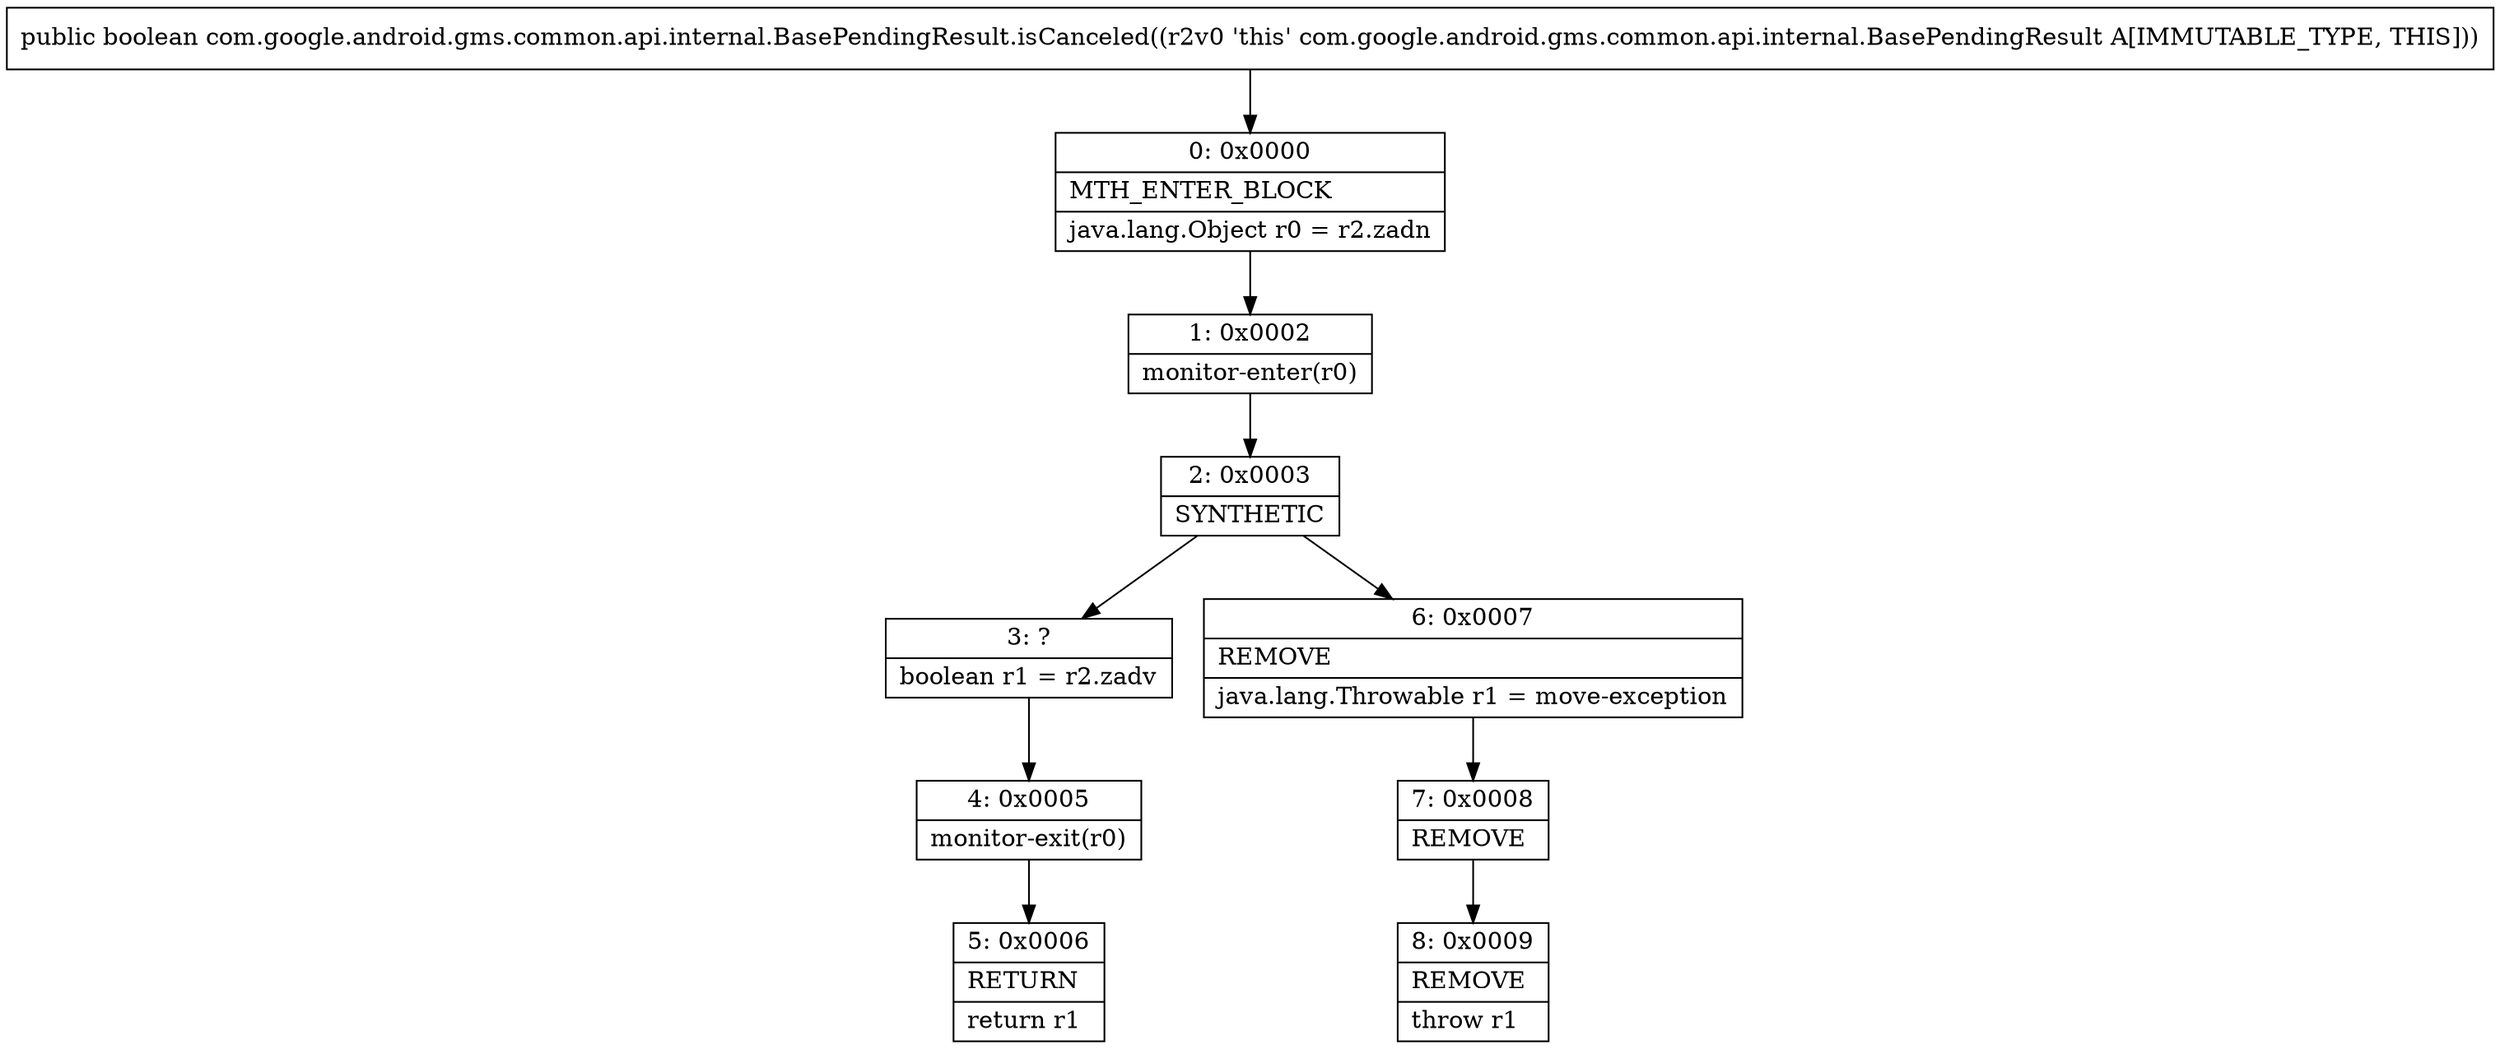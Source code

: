 digraph "CFG forcom.google.android.gms.common.api.internal.BasePendingResult.isCanceled()Z" {
Node_0 [shape=record,label="{0\:\ 0x0000|MTH_ENTER_BLOCK\l|java.lang.Object r0 = r2.zadn\l}"];
Node_1 [shape=record,label="{1\:\ 0x0002|monitor\-enter(r0)\l}"];
Node_2 [shape=record,label="{2\:\ 0x0003|SYNTHETIC\l}"];
Node_3 [shape=record,label="{3\:\ ?|boolean r1 = r2.zadv\l}"];
Node_4 [shape=record,label="{4\:\ 0x0005|monitor\-exit(r0)\l}"];
Node_5 [shape=record,label="{5\:\ 0x0006|RETURN\l|return r1\l}"];
Node_6 [shape=record,label="{6\:\ 0x0007|REMOVE\l|java.lang.Throwable r1 = move\-exception\l}"];
Node_7 [shape=record,label="{7\:\ 0x0008|REMOVE\l}"];
Node_8 [shape=record,label="{8\:\ 0x0009|REMOVE\l|throw r1\l}"];
MethodNode[shape=record,label="{public boolean com.google.android.gms.common.api.internal.BasePendingResult.isCanceled((r2v0 'this' com.google.android.gms.common.api.internal.BasePendingResult A[IMMUTABLE_TYPE, THIS])) }"];
MethodNode -> Node_0;
Node_0 -> Node_1;
Node_1 -> Node_2;
Node_2 -> Node_3;
Node_2 -> Node_6;
Node_3 -> Node_4;
Node_4 -> Node_5;
Node_6 -> Node_7;
Node_7 -> Node_8;
}

